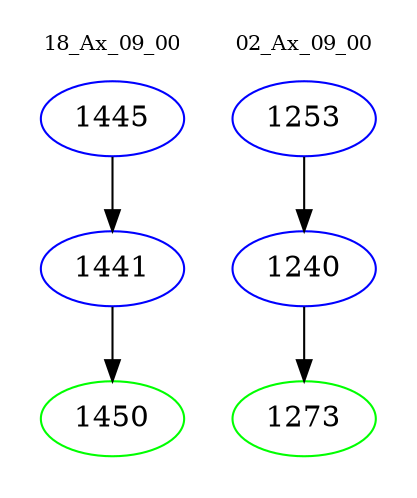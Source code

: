 digraph{
subgraph cluster_0 {
color = white
label = "18_Ax_09_00";
fontsize=10;
T0_1445 [label="1445", color="blue"]
T0_1445 -> T0_1441 [color="black"]
T0_1441 [label="1441", color="blue"]
T0_1441 -> T0_1450 [color="black"]
T0_1450 [label="1450", color="green"]
}
subgraph cluster_1 {
color = white
label = "02_Ax_09_00";
fontsize=10;
T1_1253 [label="1253", color="blue"]
T1_1253 -> T1_1240 [color="black"]
T1_1240 [label="1240", color="blue"]
T1_1240 -> T1_1273 [color="black"]
T1_1273 [label="1273", color="green"]
}
}
